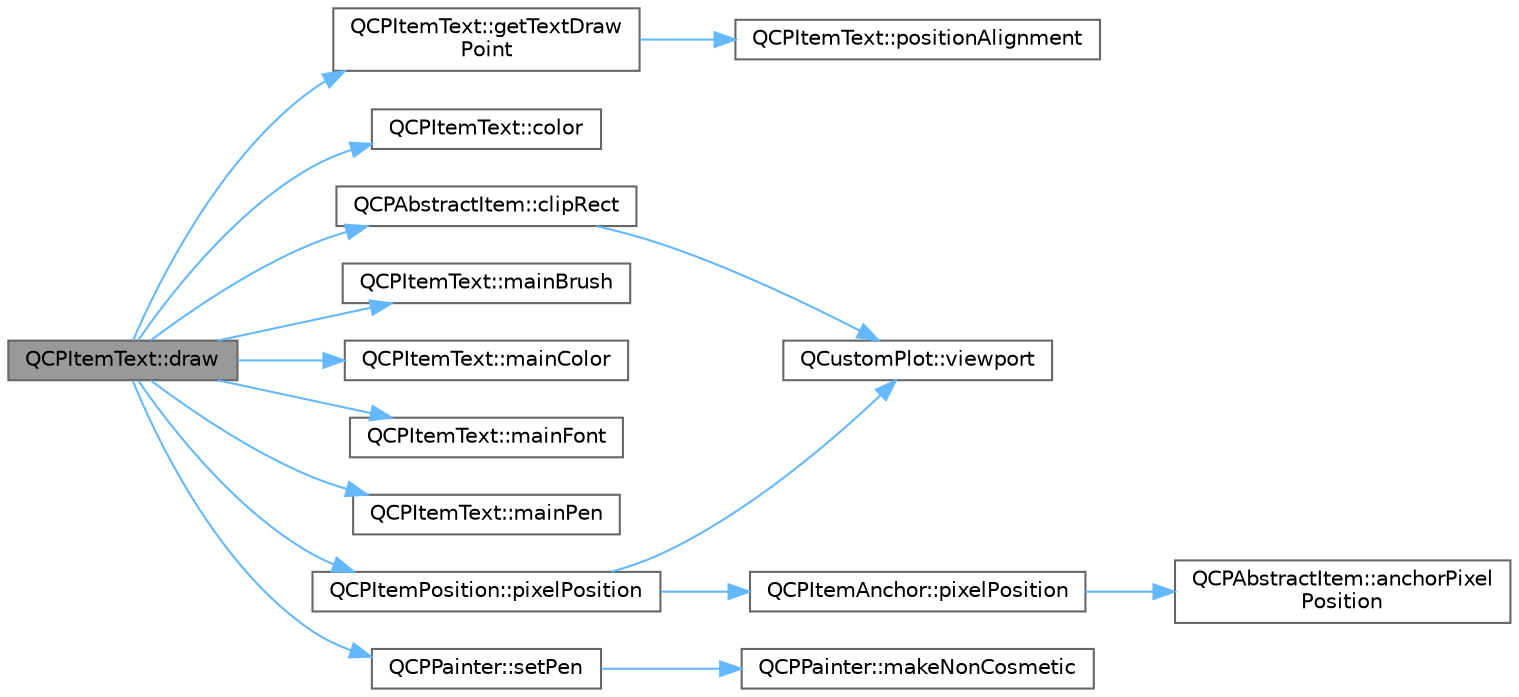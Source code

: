 digraph "QCPItemText::draw"
{
 // LATEX_PDF_SIZE
  bgcolor="transparent";
  edge [fontname=Helvetica,fontsize=10,labelfontname=Helvetica,labelfontsize=10];
  node [fontname=Helvetica,fontsize=10,shape=box,height=0.2,width=0.4];
  rankdir="LR";
  Node1 [label="QCPItemText::draw",height=0.2,width=0.4,color="gray40", fillcolor="grey60", style="filled", fontcolor="black",tooltip=" "];
  Node1 -> Node2 [color="steelblue1",style="solid"];
  Node2 [label="QCPAbstractItem::clipRect",height=0.2,width=0.4,color="grey40", fillcolor="white", style="filled",URL="$class_q_c_p_abstract_item.html#a6ad60000f29afe11035e1f791dcbd45a",tooltip=" "];
  Node2 -> Node3 [color="steelblue1",style="solid"];
  Node3 [label="QCustomPlot::viewport",height=0.2,width=0.4,color="grey40", fillcolor="white", style="filled",URL="$class_q_custom_plot.html#a19842409b18f556b256d05e97fffc670",tooltip=" "];
  Node1 -> Node4 [color="steelblue1",style="solid"];
  Node4 [label="QCPItemText::color",height=0.2,width=0.4,color="grey40", fillcolor="white", style="filled",URL="$class_q_c_p_item_text.html#a071ec7567ae4deae2262a5b861df7d54",tooltip=" "];
  Node1 -> Node5 [color="steelblue1",style="solid"];
  Node5 [label="QCPItemText::getTextDraw\lPoint",height=0.2,width=0.4,color="grey40", fillcolor="white", style="filled",URL="$class_q_c_p_item_text.html#a4c76ad7e33c50aff0a60b8f38fe6060e",tooltip=" "];
  Node5 -> Node6 [color="steelblue1",style="solid"];
  Node6 [label="QCPItemText::positionAlignment",height=0.2,width=0.4,color="grey40", fillcolor="white", style="filled",URL="$class_q_c_p_item_text.html#a0d946dca3008d353afd04b4337739199",tooltip=" "];
  Node1 -> Node7 [color="steelblue1",style="solid"];
  Node7 [label="QCPItemText::mainBrush",height=0.2,width=0.4,color="grey40", fillcolor="white", style="filled",URL="$class_q_c_p_item_text.html#acddddd3ce88cfc87ab57b1ec4b25acb9",tooltip=" "];
  Node1 -> Node8 [color="steelblue1",style="solid"];
  Node8 [label="QCPItemText::mainColor",height=0.2,width=0.4,color="grey40", fillcolor="white", style="filled",URL="$class_q_c_p_item_text.html#abe3f10805baf62797cb91fd4a4464fcc",tooltip=" "];
  Node1 -> Node9 [color="steelblue1",style="solid"];
  Node9 [label="QCPItemText::mainFont",height=0.2,width=0.4,color="grey40", fillcolor="white", style="filled",URL="$class_q_c_p_item_text.html#af30ac2a0b84afa86a1dec22ab48dd07d",tooltip=" "];
  Node1 -> Node10 [color="steelblue1",style="solid"];
  Node10 [label="QCPItemText::mainPen",height=0.2,width=0.4,color="grey40", fillcolor="white", style="filled",URL="$class_q_c_p_item_text.html#a2f67fcbb7ac10ea9a94c4ecc3b0f4dfc",tooltip=" "];
  Node1 -> Node11 [color="steelblue1",style="solid"];
  Node11 [label="QCPItemPosition::pixelPosition",height=0.2,width=0.4,color="grey40", fillcolor="white", style="filled",URL="$class_q_c_p_item_position.html#a8be9a4787635433edecc75164beb748d",tooltip=" "];
  Node11 -> Node12 [color="steelblue1",style="solid"];
  Node12 [label="QCPItemAnchor::pixelPosition",height=0.2,width=0.4,color="grey40", fillcolor="white", style="filled",URL="$class_q_c_p_item_anchor.html#a06dcfb7220d26eee93eef56ae66582cb",tooltip=" "];
  Node12 -> Node13 [color="steelblue1",style="solid"];
  Node13 [label="QCPAbstractItem::anchorPixel\lPosition",height=0.2,width=0.4,color="grey40", fillcolor="white", style="filled",URL="$class_q_c_p_abstract_item.html#ada5bad4e1196c4fc0d0d12328e24b8f2",tooltip=" "];
  Node11 -> Node3 [color="steelblue1",style="solid"];
  Node1 -> Node14 [color="steelblue1",style="solid"];
  Node14 [label="QCPPainter::setPen",height=0.2,width=0.4,color="grey40", fillcolor="white", style="filled",URL="$class_q_c_p_painter.html#af9c7a4cd1791403901f8c5b82a150195",tooltip=" "];
  Node14 -> Node15 [color="steelblue1",style="solid"];
  Node15 [label="QCPPainter::makeNonCosmetic",height=0.2,width=0.4,color="grey40", fillcolor="white", style="filled",URL="$class_q_c_p_painter.html#a7e63fbcf47e35c6f2ecd11b8fef7c7d8",tooltip=" "];
}
